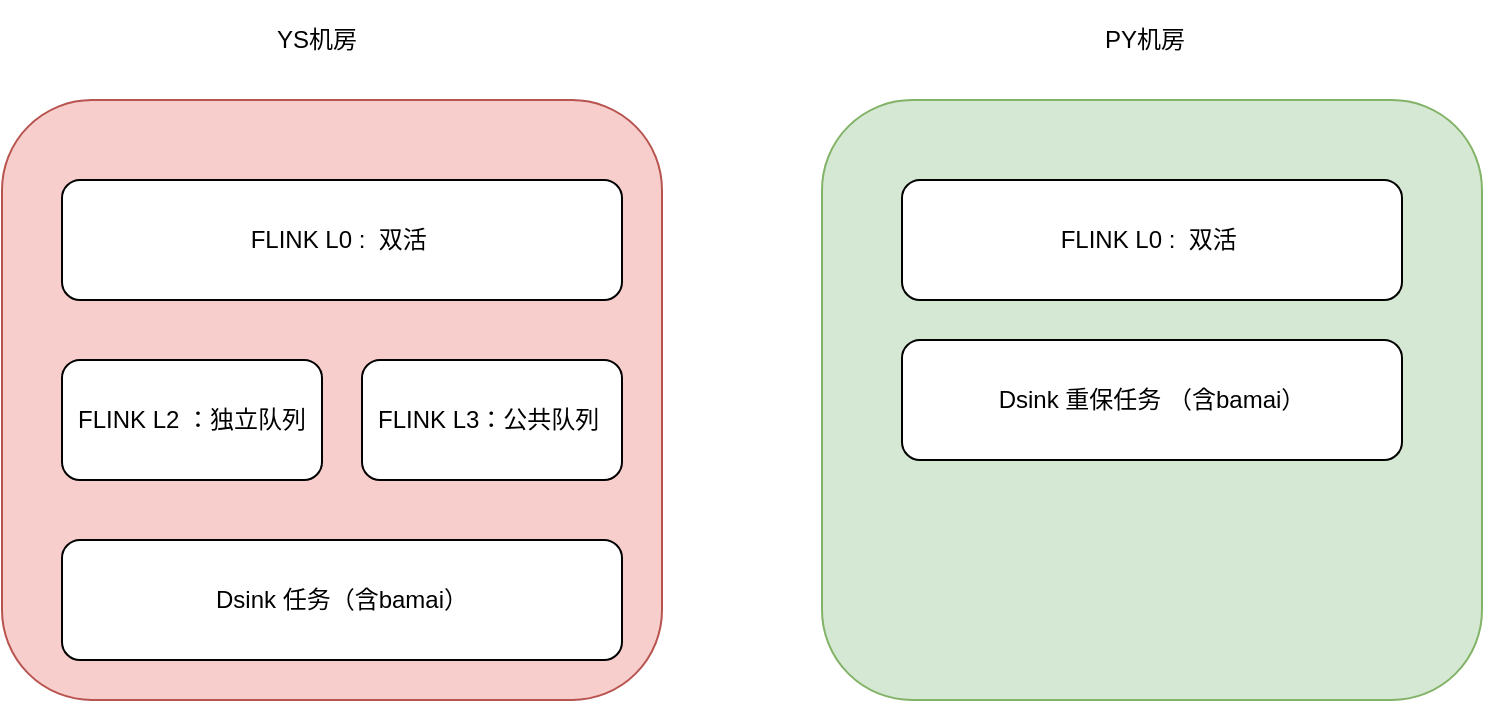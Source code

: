 <mxfile version="24.0.4" type="github">
  <diagram name="Page-1" id="8ij7DewUUmdn86nDwOTD">
    <mxGraphModel dx="954" dy="606" grid="1" gridSize="10" guides="1" tooltips="1" connect="1" arrows="1" fold="1" page="1" pageScale="1" pageWidth="850" pageHeight="1100" math="0" shadow="0">
      <root>
        <mxCell id="0" />
        <mxCell id="1" parent="0" />
        <mxCell id="tPCU7xJqmU0dDSbp3RQW-2" value="" style="rounded=1;whiteSpace=wrap;html=1;fillColor=#f8cecc;strokeColor=#b85450;" vertex="1" parent="1">
          <mxGeometry x="50" y="190" width="330" height="300" as="geometry" />
        </mxCell>
        <mxCell id="tPCU7xJqmU0dDSbp3RQW-3" value="" style="rounded=1;whiteSpace=wrap;html=1;fillColor=#d5e8d4;strokeColor=#82b366;" vertex="1" parent="1">
          <mxGeometry x="460" y="190" width="330" height="300" as="geometry" />
        </mxCell>
        <mxCell id="tPCU7xJqmU0dDSbp3RQW-4" value="FLINK L0 :&amp;nbsp; 双活&amp;nbsp;" style="rounded=1;whiteSpace=wrap;html=1;" vertex="1" parent="1">
          <mxGeometry x="80" y="230" width="280" height="60" as="geometry" />
        </mxCell>
        <mxCell id="tPCU7xJqmU0dDSbp3RQW-5" value="FLINK L2 ：独立队列" style="rounded=1;whiteSpace=wrap;html=1;" vertex="1" parent="1">
          <mxGeometry x="80" y="320" width="130" height="60" as="geometry" />
        </mxCell>
        <mxCell id="tPCU7xJqmU0dDSbp3RQW-6" value="FLINK L3：公共队列&amp;nbsp;" style="rounded=1;whiteSpace=wrap;html=1;" vertex="1" parent="1">
          <mxGeometry x="230" y="320" width="130" height="60" as="geometry" />
        </mxCell>
        <mxCell id="tPCU7xJqmU0dDSbp3RQW-7" value="FLINK L0 :&amp;nbsp; 双活&amp;nbsp;" style="rounded=1;whiteSpace=wrap;html=1;" vertex="1" parent="1">
          <mxGeometry x="500" y="230" width="250" height="60" as="geometry" />
        </mxCell>
        <mxCell id="tPCU7xJqmU0dDSbp3RQW-8" value="YS机房" style="text;html=1;align=center;verticalAlign=middle;whiteSpace=wrap;rounded=0;" vertex="1" parent="1">
          <mxGeometry x="160" y="140" width="95" height="40" as="geometry" />
        </mxCell>
        <mxCell id="tPCU7xJqmU0dDSbp3RQW-9" value="PY机房" style="text;html=1;align=center;verticalAlign=middle;whiteSpace=wrap;rounded=0;" vertex="1" parent="1">
          <mxGeometry x="580" y="142.5" width="82.5" height="35" as="geometry" />
        </mxCell>
        <mxCell id="tPCU7xJqmU0dDSbp3RQW-10" value="Dsink 重保任务 （含bamai）" style="rounded=1;whiteSpace=wrap;html=1;" vertex="1" parent="1">
          <mxGeometry x="500" y="310" width="250" height="60" as="geometry" />
        </mxCell>
        <mxCell id="tPCU7xJqmU0dDSbp3RQW-11" value="Dsink 任务（含bamai）" style="rounded=1;whiteSpace=wrap;html=1;" vertex="1" parent="1">
          <mxGeometry x="80" y="410" width="280" height="60" as="geometry" />
        </mxCell>
      </root>
    </mxGraphModel>
  </diagram>
</mxfile>
